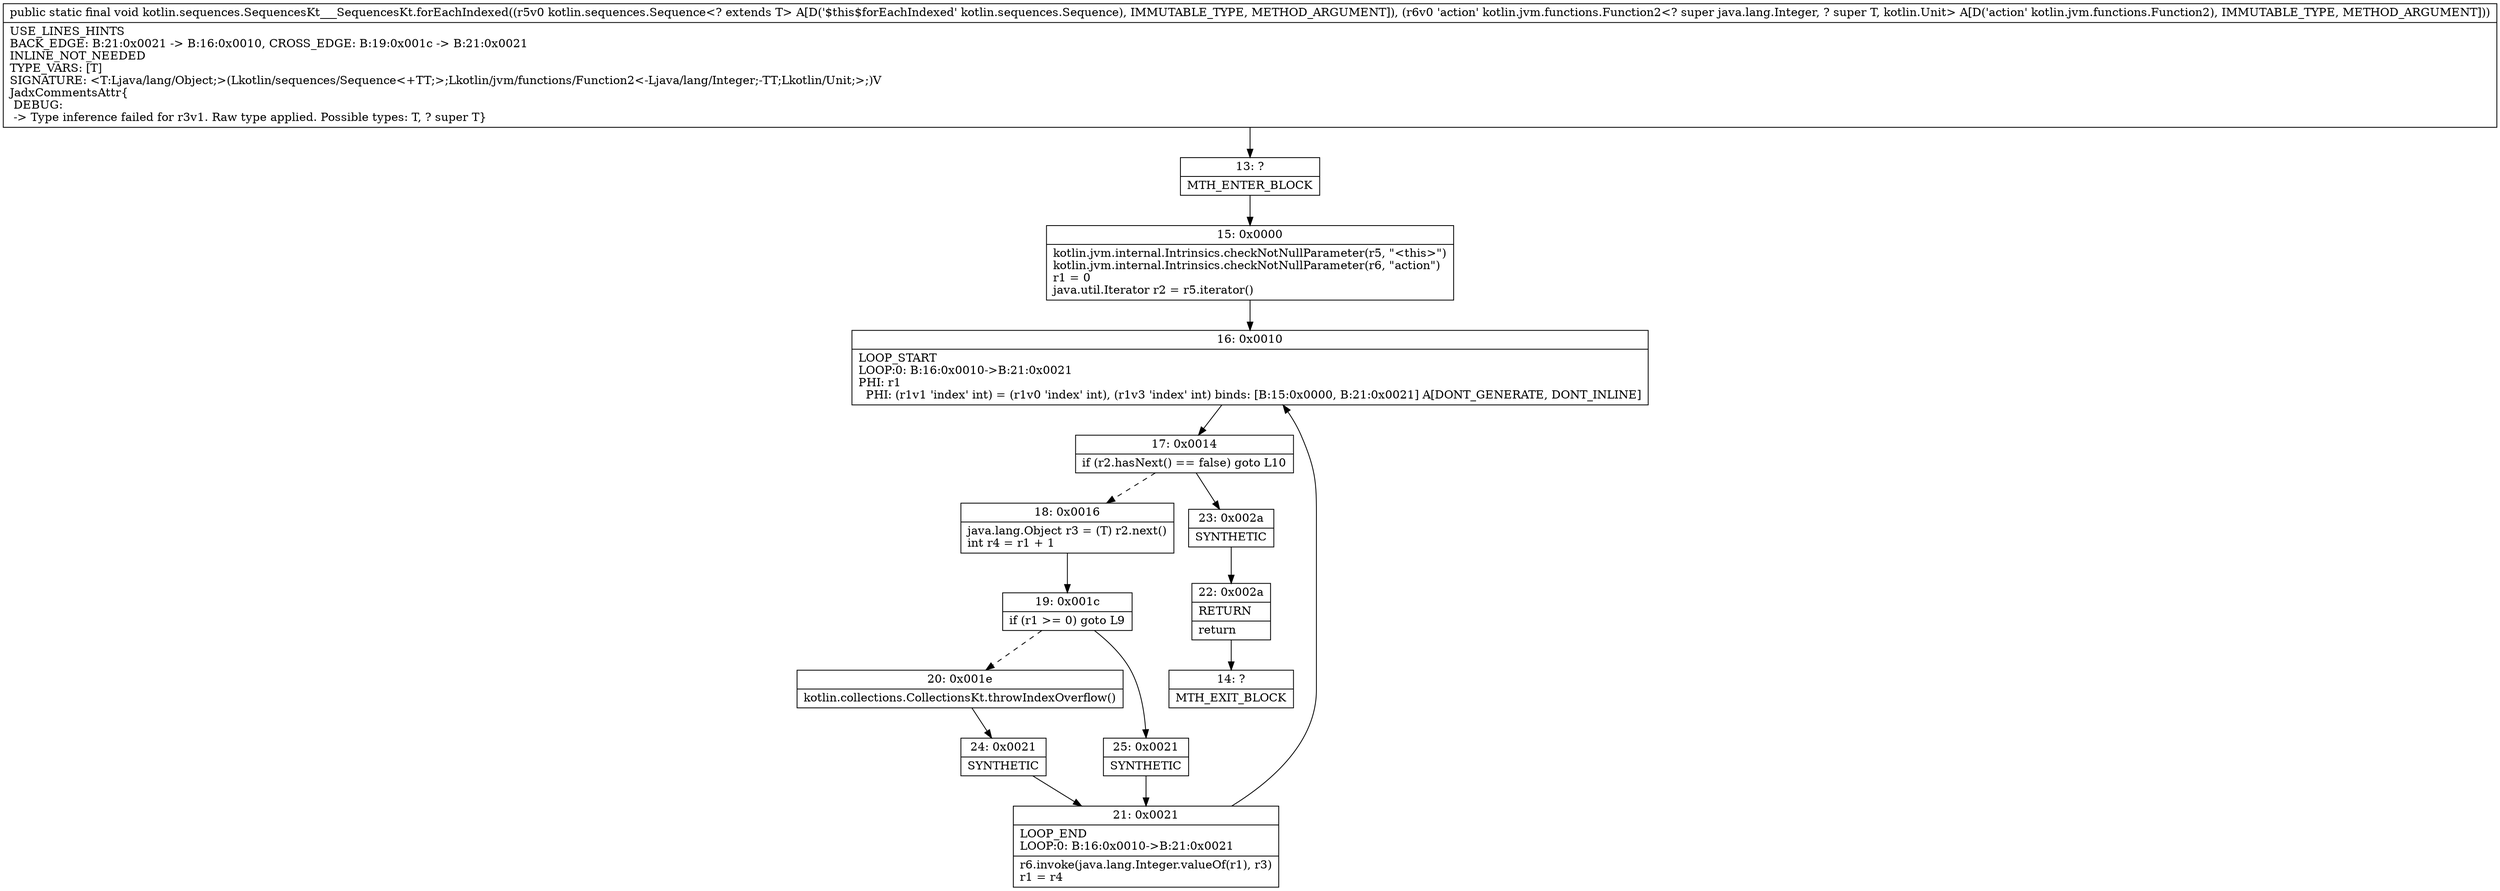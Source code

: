 digraph "CFG forkotlin.sequences.SequencesKt___SequencesKt.forEachIndexed(Lkotlin\/sequences\/Sequence;Lkotlin\/jvm\/functions\/Function2;)V" {
Node_13 [shape=record,label="{13\:\ ?|MTH_ENTER_BLOCK\l}"];
Node_15 [shape=record,label="{15\:\ 0x0000|kotlin.jvm.internal.Intrinsics.checkNotNullParameter(r5, \"\<this\>\")\lkotlin.jvm.internal.Intrinsics.checkNotNullParameter(r6, \"action\")\lr1 = 0\ljava.util.Iterator r2 = r5.iterator()\l}"];
Node_16 [shape=record,label="{16\:\ 0x0010|LOOP_START\lLOOP:0: B:16:0x0010\-\>B:21:0x0021\lPHI: r1 \l  PHI: (r1v1 'index' int) = (r1v0 'index' int), (r1v3 'index' int) binds: [B:15:0x0000, B:21:0x0021] A[DONT_GENERATE, DONT_INLINE]\l}"];
Node_17 [shape=record,label="{17\:\ 0x0014|if (r2.hasNext() == false) goto L10\l}"];
Node_18 [shape=record,label="{18\:\ 0x0016|java.lang.Object r3 = (T) r2.next()\lint r4 = r1 + 1\l}"];
Node_19 [shape=record,label="{19\:\ 0x001c|if (r1 \>= 0) goto L9\l}"];
Node_20 [shape=record,label="{20\:\ 0x001e|kotlin.collections.CollectionsKt.throwIndexOverflow()\l}"];
Node_24 [shape=record,label="{24\:\ 0x0021|SYNTHETIC\l}"];
Node_21 [shape=record,label="{21\:\ 0x0021|LOOP_END\lLOOP:0: B:16:0x0010\-\>B:21:0x0021\l|r6.invoke(java.lang.Integer.valueOf(r1), r3)\lr1 = r4\l}"];
Node_25 [shape=record,label="{25\:\ 0x0021|SYNTHETIC\l}"];
Node_23 [shape=record,label="{23\:\ 0x002a|SYNTHETIC\l}"];
Node_22 [shape=record,label="{22\:\ 0x002a|RETURN\l|return\l}"];
Node_14 [shape=record,label="{14\:\ ?|MTH_EXIT_BLOCK\l}"];
MethodNode[shape=record,label="{public static final void kotlin.sequences.SequencesKt___SequencesKt.forEachIndexed((r5v0 kotlin.sequences.Sequence\<? extends T\> A[D('$this$forEachIndexed' kotlin.sequences.Sequence), IMMUTABLE_TYPE, METHOD_ARGUMENT]), (r6v0 'action' kotlin.jvm.functions.Function2\<? super java.lang.Integer, ? super T, kotlin.Unit\> A[D('action' kotlin.jvm.functions.Function2), IMMUTABLE_TYPE, METHOD_ARGUMENT]))  | USE_LINES_HINTS\lBACK_EDGE: B:21:0x0021 \-\> B:16:0x0010, CROSS_EDGE: B:19:0x001c \-\> B:21:0x0021\lINLINE_NOT_NEEDED\lTYPE_VARS: [T]\lSIGNATURE: \<T:Ljava\/lang\/Object;\>(Lkotlin\/sequences\/Sequence\<+TT;\>;Lkotlin\/jvm\/functions\/Function2\<\-Ljava\/lang\/Integer;\-TT;Lkotlin\/Unit;\>;)V\lJadxCommentsAttr\{\l DEBUG: \l \-\> Type inference failed for r3v1. Raw type applied. Possible types: T, ? super T\}\l}"];
MethodNode -> Node_13;Node_13 -> Node_15;
Node_15 -> Node_16;
Node_16 -> Node_17;
Node_17 -> Node_18[style=dashed];
Node_17 -> Node_23;
Node_18 -> Node_19;
Node_19 -> Node_20[style=dashed];
Node_19 -> Node_25;
Node_20 -> Node_24;
Node_24 -> Node_21;
Node_21 -> Node_16;
Node_25 -> Node_21;
Node_23 -> Node_22;
Node_22 -> Node_14;
}

